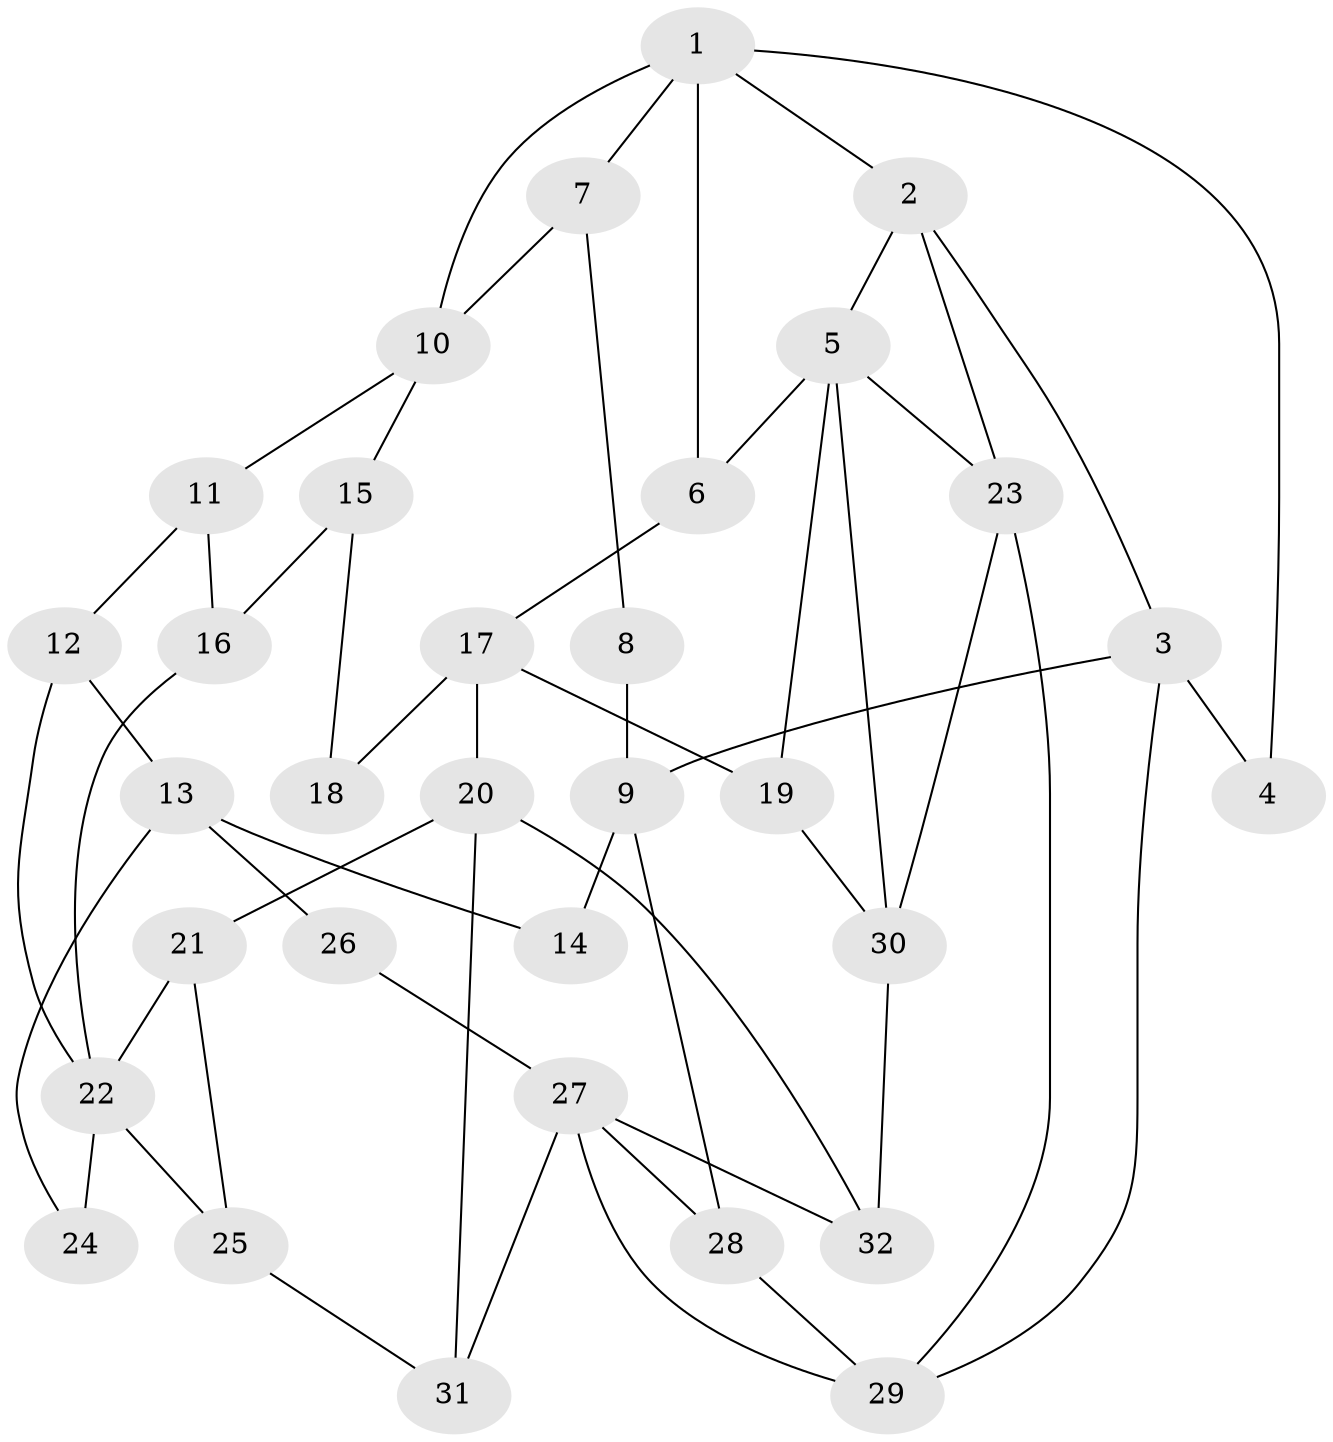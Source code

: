 // original degree distribution, {3: 0.03125, 5: 0.46875, 6: 0.234375, 4: 0.265625}
// Generated by graph-tools (version 1.1) at 2025/38/03/09/25 02:38:42]
// undirected, 32 vertices, 54 edges
graph export_dot {
graph [start="1"]
  node [color=gray90,style=filled];
  1;
  2;
  3;
  4;
  5;
  6;
  7;
  8;
  9;
  10;
  11;
  12;
  13;
  14;
  15;
  16;
  17;
  18;
  19;
  20;
  21;
  22;
  23;
  24;
  25;
  26;
  27;
  28;
  29;
  30;
  31;
  32;
  1 -- 2 [weight=1.0];
  1 -- 4 [weight=1.0];
  1 -- 6 [weight=1.0];
  1 -- 7 [weight=1.0];
  1 -- 10 [weight=1.0];
  2 -- 3 [weight=1.0];
  2 -- 5 [weight=1.0];
  2 -- 23 [weight=1.0];
  3 -- 4 [weight=1.0];
  3 -- 9 [weight=1.0];
  3 -- 29 [weight=1.0];
  5 -- 6 [weight=2.0];
  5 -- 19 [weight=1.0];
  5 -- 23 [weight=1.0];
  5 -- 30 [weight=1.0];
  6 -- 17 [weight=1.0];
  7 -- 8 [weight=1.0];
  7 -- 10 [weight=1.0];
  8 -- 9 [weight=2.0];
  9 -- 14 [weight=2.0];
  9 -- 28 [weight=1.0];
  10 -- 11 [weight=1.0];
  10 -- 15 [weight=1.0];
  11 -- 12 [weight=1.0];
  11 -- 16 [weight=1.0];
  12 -- 13 [weight=1.0];
  12 -- 22 [weight=1.0];
  13 -- 14 [weight=2.0];
  13 -- 24 [weight=1.0];
  13 -- 26 [weight=2.0];
  15 -- 16 [weight=1.0];
  15 -- 18 [weight=1.0];
  16 -- 22 [weight=1.0];
  17 -- 18 [weight=2.0];
  17 -- 19 [weight=1.0];
  17 -- 20 [weight=2.0];
  19 -- 30 [weight=1.0];
  20 -- 21 [weight=1.0];
  20 -- 31 [weight=1.0];
  20 -- 32 [weight=1.0];
  21 -- 22 [weight=1.0];
  21 -- 25 [weight=1.0];
  22 -- 24 [weight=2.0];
  22 -- 25 [weight=1.0];
  23 -- 29 [weight=1.0];
  23 -- 30 [weight=1.0];
  25 -- 31 [weight=1.0];
  26 -- 27 [weight=2.0];
  27 -- 28 [weight=1.0];
  27 -- 29 [weight=1.0];
  27 -- 31 [weight=1.0];
  27 -- 32 [weight=1.0];
  28 -- 29 [weight=1.0];
  30 -- 32 [weight=1.0];
}
